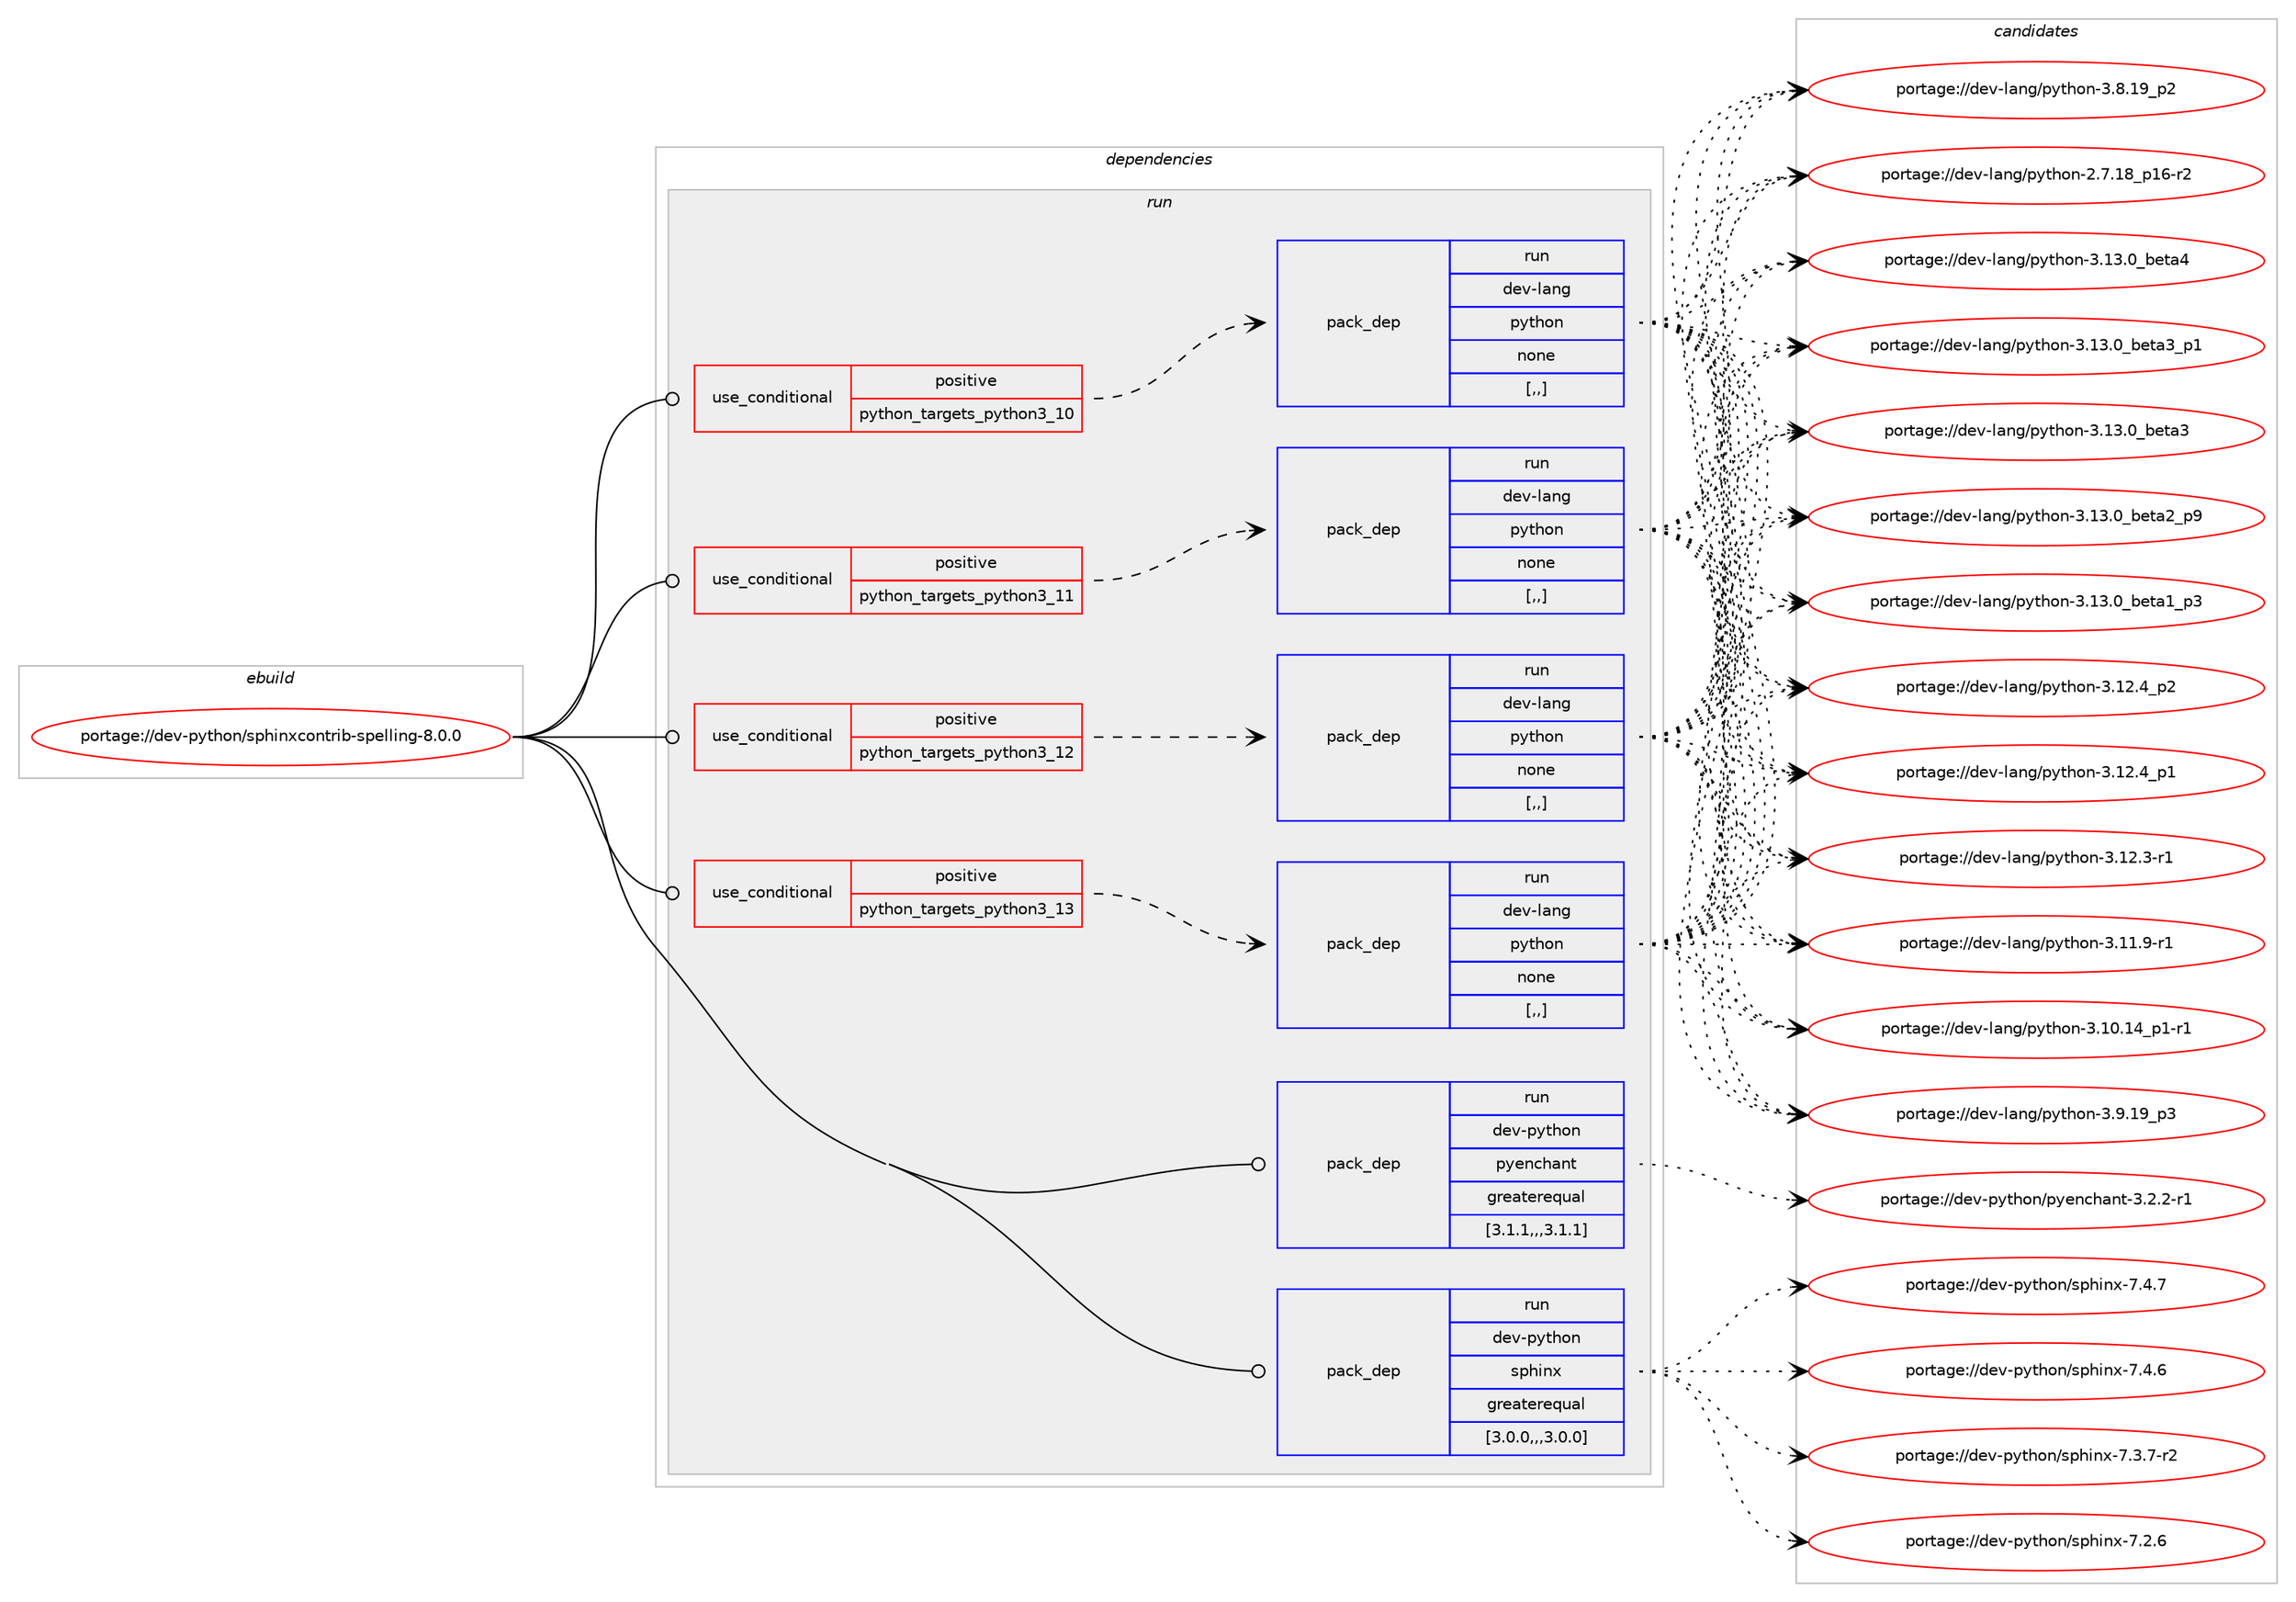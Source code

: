digraph prolog {

# *************
# Graph options
# *************

newrank=true;
concentrate=true;
compound=true;
graph [rankdir=LR,fontname=Helvetica,fontsize=10,ranksep=1.5];#, ranksep=2.5, nodesep=0.2];
edge  [arrowhead=vee];
node  [fontname=Helvetica,fontsize=10];

# **********
# The ebuild
# **********

subgraph cluster_leftcol {
color=gray;
label=<<i>ebuild</i>>;
id [label="portage://dev-python/sphinxcontrib-spelling-8.0.0", color=red, width=4, href="../dev-python/sphinxcontrib-spelling-8.0.0.svg"];
}

# ****************
# The dependencies
# ****************

subgraph cluster_midcol {
color=gray;
label=<<i>dependencies</i>>;
subgraph cluster_compile {
fillcolor="#eeeeee";
style=filled;
label=<<i>compile</i>>;
}
subgraph cluster_compileandrun {
fillcolor="#eeeeee";
style=filled;
label=<<i>compile and run</i>>;
}
subgraph cluster_run {
fillcolor="#eeeeee";
style=filled;
label=<<i>run</i>>;
subgraph cond40273 {
dependency165132 [label=<<TABLE BORDER="0" CELLBORDER="1" CELLSPACING="0" CELLPADDING="4"><TR><TD ROWSPAN="3" CELLPADDING="10">use_conditional</TD></TR><TR><TD>positive</TD></TR><TR><TD>python_targets_python3_10</TD></TR></TABLE>>, shape=none, color=red];
subgraph pack123583 {
dependency165133 [label=<<TABLE BORDER="0" CELLBORDER="1" CELLSPACING="0" CELLPADDING="4" WIDTH="220"><TR><TD ROWSPAN="6" CELLPADDING="30">pack_dep</TD></TR><TR><TD WIDTH="110">run</TD></TR><TR><TD>dev-lang</TD></TR><TR><TD>python</TD></TR><TR><TD>none</TD></TR><TR><TD>[,,]</TD></TR></TABLE>>, shape=none, color=blue];
}
dependency165132:e -> dependency165133:w [weight=20,style="dashed",arrowhead="vee"];
}
id:e -> dependency165132:w [weight=20,style="solid",arrowhead="odot"];
subgraph cond40274 {
dependency165134 [label=<<TABLE BORDER="0" CELLBORDER="1" CELLSPACING="0" CELLPADDING="4"><TR><TD ROWSPAN="3" CELLPADDING="10">use_conditional</TD></TR><TR><TD>positive</TD></TR><TR><TD>python_targets_python3_11</TD></TR></TABLE>>, shape=none, color=red];
subgraph pack123584 {
dependency165135 [label=<<TABLE BORDER="0" CELLBORDER="1" CELLSPACING="0" CELLPADDING="4" WIDTH="220"><TR><TD ROWSPAN="6" CELLPADDING="30">pack_dep</TD></TR><TR><TD WIDTH="110">run</TD></TR><TR><TD>dev-lang</TD></TR><TR><TD>python</TD></TR><TR><TD>none</TD></TR><TR><TD>[,,]</TD></TR></TABLE>>, shape=none, color=blue];
}
dependency165134:e -> dependency165135:w [weight=20,style="dashed",arrowhead="vee"];
}
id:e -> dependency165134:w [weight=20,style="solid",arrowhead="odot"];
subgraph cond40275 {
dependency165136 [label=<<TABLE BORDER="0" CELLBORDER="1" CELLSPACING="0" CELLPADDING="4"><TR><TD ROWSPAN="3" CELLPADDING="10">use_conditional</TD></TR><TR><TD>positive</TD></TR><TR><TD>python_targets_python3_12</TD></TR></TABLE>>, shape=none, color=red];
subgraph pack123585 {
dependency165137 [label=<<TABLE BORDER="0" CELLBORDER="1" CELLSPACING="0" CELLPADDING="4" WIDTH="220"><TR><TD ROWSPAN="6" CELLPADDING="30">pack_dep</TD></TR><TR><TD WIDTH="110">run</TD></TR><TR><TD>dev-lang</TD></TR><TR><TD>python</TD></TR><TR><TD>none</TD></TR><TR><TD>[,,]</TD></TR></TABLE>>, shape=none, color=blue];
}
dependency165136:e -> dependency165137:w [weight=20,style="dashed",arrowhead="vee"];
}
id:e -> dependency165136:w [weight=20,style="solid",arrowhead="odot"];
subgraph cond40276 {
dependency165138 [label=<<TABLE BORDER="0" CELLBORDER="1" CELLSPACING="0" CELLPADDING="4"><TR><TD ROWSPAN="3" CELLPADDING="10">use_conditional</TD></TR><TR><TD>positive</TD></TR><TR><TD>python_targets_python3_13</TD></TR></TABLE>>, shape=none, color=red];
subgraph pack123586 {
dependency165139 [label=<<TABLE BORDER="0" CELLBORDER="1" CELLSPACING="0" CELLPADDING="4" WIDTH="220"><TR><TD ROWSPAN="6" CELLPADDING="30">pack_dep</TD></TR><TR><TD WIDTH="110">run</TD></TR><TR><TD>dev-lang</TD></TR><TR><TD>python</TD></TR><TR><TD>none</TD></TR><TR><TD>[,,]</TD></TR></TABLE>>, shape=none, color=blue];
}
dependency165138:e -> dependency165139:w [weight=20,style="dashed",arrowhead="vee"];
}
id:e -> dependency165138:w [weight=20,style="solid",arrowhead="odot"];
subgraph pack123587 {
dependency165140 [label=<<TABLE BORDER="0" CELLBORDER="1" CELLSPACING="0" CELLPADDING="4" WIDTH="220"><TR><TD ROWSPAN="6" CELLPADDING="30">pack_dep</TD></TR><TR><TD WIDTH="110">run</TD></TR><TR><TD>dev-python</TD></TR><TR><TD>pyenchant</TD></TR><TR><TD>greaterequal</TD></TR><TR><TD>[3.1.1,,,3.1.1]</TD></TR></TABLE>>, shape=none, color=blue];
}
id:e -> dependency165140:w [weight=20,style="solid",arrowhead="odot"];
subgraph pack123588 {
dependency165141 [label=<<TABLE BORDER="0" CELLBORDER="1" CELLSPACING="0" CELLPADDING="4" WIDTH="220"><TR><TD ROWSPAN="6" CELLPADDING="30">pack_dep</TD></TR><TR><TD WIDTH="110">run</TD></TR><TR><TD>dev-python</TD></TR><TR><TD>sphinx</TD></TR><TR><TD>greaterequal</TD></TR><TR><TD>[3.0.0,,,3.0.0]</TD></TR></TABLE>>, shape=none, color=blue];
}
id:e -> dependency165141:w [weight=20,style="solid",arrowhead="odot"];
}
}

# **************
# The candidates
# **************

subgraph cluster_choices {
rank=same;
color=gray;
label=<<i>candidates</i>>;

subgraph choice123583 {
color=black;
nodesep=1;
choice1001011184510897110103471121211161041111104551464951464895981011169752 [label="portage://dev-lang/python-3.13.0_beta4", color=red, width=4,href="../dev-lang/python-3.13.0_beta4.svg"];
choice10010111845108971101034711212111610411111045514649514648959810111697519511249 [label="portage://dev-lang/python-3.13.0_beta3_p1", color=red, width=4,href="../dev-lang/python-3.13.0_beta3_p1.svg"];
choice1001011184510897110103471121211161041111104551464951464895981011169751 [label="portage://dev-lang/python-3.13.0_beta3", color=red, width=4,href="../dev-lang/python-3.13.0_beta3.svg"];
choice10010111845108971101034711212111610411111045514649514648959810111697509511257 [label="portage://dev-lang/python-3.13.0_beta2_p9", color=red, width=4,href="../dev-lang/python-3.13.0_beta2_p9.svg"];
choice10010111845108971101034711212111610411111045514649514648959810111697499511251 [label="portage://dev-lang/python-3.13.0_beta1_p3", color=red, width=4,href="../dev-lang/python-3.13.0_beta1_p3.svg"];
choice100101118451089711010347112121116104111110455146495046529511250 [label="portage://dev-lang/python-3.12.4_p2", color=red, width=4,href="../dev-lang/python-3.12.4_p2.svg"];
choice100101118451089711010347112121116104111110455146495046529511249 [label="portage://dev-lang/python-3.12.4_p1", color=red, width=4,href="../dev-lang/python-3.12.4_p1.svg"];
choice100101118451089711010347112121116104111110455146495046514511449 [label="portage://dev-lang/python-3.12.3-r1", color=red, width=4,href="../dev-lang/python-3.12.3-r1.svg"];
choice100101118451089711010347112121116104111110455146494946574511449 [label="portage://dev-lang/python-3.11.9-r1", color=red, width=4,href="../dev-lang/python-3.11.9-r1.svg"];
choice100101118451089711010347112121116104111110455146494846495295112494511449 [label="portage://dev-lang/python-3.10.14_p1-r1", color=red, width=4,href="../dev-lang/python-3.10.14_p1-r1.svg"];
choice100101118451089711010347112121116104111110455146574649579511251 [label="portage://dev-lang/python-3.9.19_p3", color=red, width=4,href="../dev-lang/python-3.9.19_p3.svg"];
choice100101118451089711010347112121116104111110455146564649579511250 [label="portage://dev-lang/python-3.8.19_p2", color=red, width=4,href="../dev-lang/python-3.8.19_p2.svg"];
choice100101118451089711010347112121116104111110455046554649569511249544511450 [label="portage://dev-lang/python-2.7.18_p16-r2", color=red, width=4,href="../dev-lang/python-2.7.18_p16-r2.svg"];
dependency165133:e -> choice1001011184510897110103471121211161041111104551464951464895981011169752:w [style=dotted,weight="100"];
dependency165133:e -> choice10010111845108971101034711212111610411111045514649514648959810111697519511249:w [style=dotted,weight="100"];
dependency165133:e -> choice1001011184510897110103471121211161041111104551464951464895981011169751:w [style=dotted,weight="100"];
dependency165133:e -> choice10010111845108971101034711212111610411111045514649514648959810111697509511257:w [style=dotted,weight="100"];
dependency165133:e -> choice10010111845108971101034711212111610411111045514649514648959810111697499511251:w [style=dotted,weight="100"];
dependency165133:e -> choice100101118451089711010347112121116104111110455146495046529511250:w [style=dotted,weight="100"];
dependency165133:e -> choice100101118451089711010347112121116104111110455146495046529511249:w [style=dotted,weight="100"];
dependency165133:e -> choice100101118451089711010347112121116104111110455146495046514511449:w [style=dotted,weight="100"];
dependency165133:e -> choice100101118451089711010347112121116104111110455146494946574511449:w [style=dotted,weight="100"];
dependency165133:e -> choice100101118451089711010347112121116104111110455146494846495295112494511449:w [style=dotted,weight="100"];
dependency165133:e -> choice100101118451089711010347112121116104111110455146574649579511251:w [style=dotted,weight="100"];
dependency165133:e -> choice100101118451089711010347112121116104111110455146564649579511250:w [style=dotted,weight="100"];
dependency165133:e -> choice100101118451089711010347112121116104111110455046554649569511249544511450:w [style=dotted,weight="100"];
}
subgraph choice123584 {
color=black;
nodesep=1;
choice1001011184510897110103471121211161041111104551464951464895981011169752 [label="portage://dev-lang/python-3.13.0_beta4", color=red, width=4,href="../dev-lang/python-3.13.0_beta4.svg"];
choice10010111845108971101034711212111610411111045514649514648959810111697519511249 [label="portage://dev-lang/python-3.13.0_beta3_p1", color=red, width=4,href="../dev-lang/python-3.13.0_beta3_p1.svg"];
choice1001011184510897110103471121211161041111104551464951464895981011169751 [label="portage://dev-lang/python-3.13.0_beta3", color=red, width=4,href="../dev-lang/python-3.13.0_beta3.svg"];
choice10010111845108971101034711212111610411111045514649514648959810111697509511257 [label="portage://dev-lang/python-3.13.0_beta2_p9", color=red, width=4,href="../dev-lang/python-3.13.0_beta2_p9.svg"];
choice10010111845108971101034711212111610411111045514649514648959810111697499511251 [label="portage://dev-lang/python-3.13.0_beta1_p3", color=red, width=4,href="../dev-lang/python-3.13.0_beta1_p3.svg"];
choice100101118451089711010347112121116104111110455146495046529511250 [label="portage://dev-lang/python-3.12.4_p2", color=red, width=4,href="../dev-lang/python-3.12.4_p2.svg"];
choice100101118451089711010347112121116104111110455146495046529511249 [label="portage://dev-lang/python-3.12.4_p1", color=red, width=4,href="../dev-lang/python-3.12.4_p1.svg"];
choice100101118451089711010347112121116104111110455146495046514511449 [label="portage://dev-lang/python-3.12.3-r1", color=red, width=4,href="../dev-lang/python-3.12.3-r1.svg"];
choice100101118451089711010347112121116104111110455146494946574511449 [label="portage://dev-lang/python-3.11.9-r1", color=red, width=4,href="../dev-lang/python-3.11.9-r1.svg"];
choice100101118451089711010347112121116104111110455146494846495295112494511449 [label="portage://dev-lang/python-3.10.14_p1-r1", color=red, width=4,href="../dev-lang/python-3.10.14_p1-r1.svg"];
choice100101118451089711010347112121116104111110455146574649579511251 [label="portage://dev-lang/python-3.9.19_p3", color=red, width=4,href="../dev-lang/python-3.9.19_p3.svg"];
choice100101118451089711010347112121116104111110455146564649579511250 [label="portage://dev-lang/python-3.8.19_p2", color=red, width=4,href="../dev-lang/python-3.8.19_p2.svg"];
choice100101118451089711010347112121116104111110455046554649569511249544511450 [label="portage://dev-lang/python-2.7.18_p16-r2", color=red, width=4,href="../dev-lang/python-2.7.18_p16-r2.svg"];
dependency165135:e -> choice1001011184510897110103471121211161041111104551464951464895981011169752:w [style=dotted,weight="100"];
dependency165135:e -> choice10010111845108971101034711212111610411111045514649514648959810111697519511249:w [style=dotted,weight="100"];
dependency165135:e -> choice1001011184510897110103471121211161041111104551464951464895981011169751:w [style=dotted,weight="100"];
dependency165135:e -> choice10010111845108971101034711212111610411111045514649514648959810111697509511257:w [style=dotted,weight="100"];
dependency165135:e -> choice10010111845108971101034711212111610411111045514649514648959810111697499511251:w [style=dotted,weight="100"];
dependency165135:e -> choice100101118451089711010347112121116104111110455146495046529511250:w [style=dotted,weight="100"];
dependency165135:e -> choice100101118451089711010347112121116104111110455146495046529511249:w [style=dotted,weight="100"];
dependency165135:e -> choice100101118451089711010347112121116104111110455146495046514511449:w [style=dotted,weight="100"];
dependency165135:e -> choice100101118451089711010347112121116104111110455146494946574511449:w [style=dotted,weight="100"];
dependency165135:e -> choice100101118451089711010347112121116104111110455146494846495295112494511449:w [style=dotted,weight="100"];
dependency165135:e -> choice100101118451089711010347112121116104111110455146574649579511251:w [style=dotted,weight="100"];
dependency165135:e -> choice100101118451089711010347112121116104111110455146564649579511250:w [style=dotted,weight="100"];
dependency165135:e -> choice100101118451089711010347112121116104111110455046554649569511249544511450:w [style=dotted,weight="100"];
}
subgraph choice123585 {
color=black;
nodesep=1;
choice1001011184510897110103471121211161041111104551464951464895981011169752 [label="portage://dev-lang/python-3.13.0_beta4", color=red, width=4,href="../dev-lang/python-3.13.0_beta4.svg"];
choice10010111845108971101034711212111610411111045514649514648959810111697519511249 [label="portage://dev-lang/python-3.13.0_beta3_p1", color=red, width=4,href="../dev-lang/python-3.13.0_beta3_p1.svg"];
choice1001011184510897110103471121211161041111104551464951464895981011169751 [label="portage://dev-lang/python-3.13.0_beta3", color=red, width=4,href="../dev-lang/python-3.13.0_beta3.svg"];
choice10010111845108971101034711212111610411111045514649514648959810111697509511257 [label="portage://dev-lang/python-3.13.0_beta2_p9", color=red, width=4,href="../dev-lang/python-3.13.0_beta2_p9.svg"];
choice10010111845108971101034711212111610411111045514649514648959810111697499511251 [label="portage://dev-lang/python-3.13.0_beta1_p3", color=red, width=4,href="../dev-lang/python-3.13.0_beta1_p3.svg"];
choice100101118451089711010347112121116104111110455146495046529511250 [label="portage://dev-lang/python-3.12.4_p2", color=red, width=4,href="../dev-lang/python-3.12.4_p2.svg"];
choice100101118451089711010347112121116104111110455146495046529511249 [label="portage://dev-lang/python-3.12.4_p1", color=red, width=4,href="../dev-lang/python-3.12.4_p1.svg"];
choice100101118451089711010347112121116104111110455146495046514511449 [label="portage://dev-lang/python-3.12.3-r1", color=red, width=4,href="../dev-lang/python-3.12.3-r1.svg"];
choice100101118451089711010347112121116104111110455146494946574511449 [label="portage://dev-lang/python-3.11.9-r1", color=red, width=4,href="../dev-lang/python-3.11.9-r1.svg"];
choice100101118451089711010347112121116104111110455146494846495295112494511449 [label="portage://dev-lang/python-3.10.14_p1-r1", color=red, width=4,href="../dev-lang/python-3.10.14_p1-r1.svg"];
choice100101118451089711010347112121116104111110455146574649579511251 [label="portage://dev-lang/python-3.9.19_p3", color=red, width=4,href="../dev-lang/python-3.9.19_p3.svg"];
choice100101118451089711010347112121116104111110455146564649579511250 [label="portage://dev-lang/python-3.8.19_p2", color=red, width=4,href="../dev-lang/python-3.8.19_p2.svg"];
choice100101118451089711010347112121116104111110455046554649569511249544511450 [label="portage://dev-lang/python-2.7.18_p16-r2", color=red, width=4,href="../dev-lang/python-2.7.18_p16-r2.svg"];
dependency165137:e -> choice1001011184510897110103471121211161041111104551464951464895981011169752:w [style=dotted,weight="100"];
dependency165137:e -> choice10010111845108971101034711212111610411111045514649514648959810111697519511249:w [style=dotted,weight="100"];
dependency165137:e -> choice1001011184510897110103471121211161041111104551464951464895981011169751:w [style=dotted,weight="100"];
dependency165137:e -> choice10010111845108971101034711212111610411111045514649514648959810111697509511257:w [style=dotted,weight="100"];
dependency165137:e -> choice10010111845108971101034711212111610411111045514649514648959810111697499511251:w [style=dotted,weight="100"];
dependency165137:e -> choice100101118451089711010347112121116104111110455146495046529511250:w [style=dotted,weight="100"];
dependency165137:e -> choice100101118451089711010347112121116104111110455146495046529511249:w [style=dotted,weight="100"];
dependency165137:e -> choice100101118451089711010347112121116104111110455146495046514511449:w [style=dotted,weight="100"];
dependency165137:e -> choice100101118451089711010347112121116104111110455146494946574511449:w [style=dotted,weight="100"];
dependency165137:e -> choice100101118451089711010347112121116104111110455146494846495295112494511449:w [style=dotted,weight="100"];
dependency165137:e -> choice100101118451089711010347112121116104111110455146574649579511251:w [style=dotted,weight="100"];
dependency165137:e -> choice100101118451089711010347112121116104111110455146564649579511250:w [style=dotted,weight="100"];
dependency165137:e -> choice100101118451089711010347112121116104111110455046554649569511249544511450:w [style=dotted,weight="100"];
}
subgraph choice123586 {
color=black;
nodesep=1;
choice1001011184510897110103471121211161041111104551464951464895981011169752 [label="portage://dev-lang/python-3.13.0_beta4", color=red, width=4,href="../dev-lang/python-3.13.0_beta4.svg"];
choice10010111845108971101034711212111610411111045514649514648959810111697519511249 [label="portage://dev-lang/python-3.13.0_beta3_p1", color=red, width=4,href="../dev-lang/python-3.13.0_beta3_p1.svg"];
choice1001011184510897110103471121211161041111104551464951464895981011169751 [label="portage://dev-lang/python-3.13.0_beta3", color=red, width=4,href="../dev-lang/python-3.13.0_beta3.svg"];
choice10010111845108971101034711212111610411111045514649514648959810111697509511257 [label="portage://dev-lang/python-3.13.0_beta2_p9", color=red, width=4,href="../dev-lang/python-3.13.0_beta2_p9.svg"];
choice10010111845108971101034711212111610411111045514649514648959810111697499511251 [label="portage://dev-lang/python-3.13.0_beta1_p3", color=red, width=4,href="../dev-lang/python-3.13.0_beta1_p3.svg"];
choice100101118451089711010347112121116104111110455146495046529511250 [label="portage://dev-lang/python-3.12.4_p2", color=red, width=4,href="../dev-lang/python-3.12.4_p2.svg"];
choice100101118451089711010347112121116104111110455146495046529511249 [label="portage://dev-lang/python-3.12.4_p1", color=red, width=4,href="../dev-lang/python-3.12.4_p1.svg"];
choice100101118451089711010347112121116104111110455146495046514511449 [label="portage://dev-lang/python-3.12.3-r1", color=red, width=4,href="../dev-lang/python-3.12.3-r1.svg"];
choice100101118451089711010347112121116104111110455146494946574511449 [label="portage://dev-lang/python-3.11.9-r1", color=red, width=4,href="../dev-lang/python-3.11.9-r1.svg"];
choice100101118451089711010347112121116104111110455146494846495295112494511449 [label="portage://dev-lang/python-3.10.14_p1-r1", color=red, width=4,href="../dev-lang/python-3.10.14_p1-r1.svg"];
choice100101118451089711010347112121116104111110455146574649579511251 [label="portage://dev-lang/python-3.9.19_p3", color=red, width=4,href="../dev-lang/python-3.9.19_p3.svg"];
choice100101118451089711010347112121116104111110455146564649579511250 [label="portage://dev-lang/python-3.8.19_p2", color=red, width=4,href="../dev-lang/python-3.8.19_p2.svg"];
choice100101118451089711010347112121116104111110455046554649569511249544511450 [label="portage://dev-lang/python-2.7.18_p16-r2", color=red, width=4,href="../dev-lang/python-2.7.18_p16-r2.svg"];
dependency165139:e -> choice1001011184510897110103471121211161041111104551464951464895981011169752:w [style=dotted,weight="100"];
dependency165139:e -> choice10010111845108971101034711212111610411111045514649514648959810111697519511249:w [style=dotted,weight="100"];
dependency165139:e -> choice1001011184510897110103471121211161041111104551464951464895981011169751:w [style=dotted,weight="100"];
dependency165139:e -> choice10010111845108971101034711212111610411111045514649514648959810111697509511257:w [style=dotted,weight="100"];
dependency165139:e -> choice10010111845108971101034711212111610411111045514649514648959810111697499511251:w [style=dotted,weight="100"];
dependency165139:e -> choice100101118451089711010347112121116104111110455146495046529511250:w [style=dotted,weight="100"];
dependency165139:e -> choice100101118451089711010347112121116104111110455146495046529511249:w [style=dotted,weight="100"];
dependency165139:e -> choice100101118451089711010347112121116104111110455146495046514511449:w [style=dotted,weight="100"];
dependency165139:e -> choice100101118451089711010347112121116104111110455146494946574511449:w [style=dotted,weight="100"];
dependency165139:e -> choice100101118451089711010347112121116104111110455146494846495295112494511449:w [style=dotted,weight="100"];
dependency165139:e -> choice100101118451089711010347112121116104111110455146574649579511251:w [style=dotted,weight="100"];
dependency165139:e -> choice100101118451089711010347112121116104111110455146564649579511250:w [style=dotted,weight="100"];
dependency165139:e -> choice100101118451089711010347112121116104111110455046554649569511249544511450:w [style=dotted,weight="100"];
}
subgraph choice123587 {
color=black;
nodesep=1;
choice100101118451121211161041111104711212110111099104971101164551465046504511449 [label="portage://dev-python/pyenchant-3.2.2-r1", color=red, width=4,href="../dev-python/pyenchant-3.2.2-r1.svg"];
dependency165140:e -> choice100101118451121211161041111104711212110111099104971101164551465046504511449:w [style=dotted,weight="100"];
}
subgraph choice123588 {
color=black;
nodesep=1;
choice1001011184511212111610411111047115112104105110120455546524655 [label="portage://dev-python/sphinx-7.4.7", color=red, width=4,href="../dev-python/sphinx-7.4.7.svg"];
choice1001011184511212111610411111047115112104105110120455546524654 [label="portage://dev-python/sphinx-7.4.6", color=red, width=4,href="../dev-python/sphinx-7.4.6.svg"];
choice10010111845112121116104111110471151121041051101204555465146554511450 [label="portage://dev-python/sphinx-7.3.7-r2", color=red, width=4,href="../dev-python/sphinx-7.3.7-r2.svg"];
choice1001011184511212111610411111047115112104105110120455546504654 [label="portage://dev-python/sphinx-7.2.6", color=red, width=4,href="../dev-python/sphinx-7.2.6.svg"];
dependency165141:e -> choice1001011184511212111610411111047115112104105110120455546524655:w [style=dotted,weight="100"];
dependency165141:e -> choice1001011184511212111610411111047115112104105110120455546524654:w [style=dotted,weight="100"];
dependency165141:e -> choice10010111845112121116104111110471151121041051101204555465146554511450:w [style=dotted,weight="100"];
dependency165141:e -> choice1001011184511212111610411111047115112104105110120455546504654:w [style=dotted,weight="100"];
}
}

}
